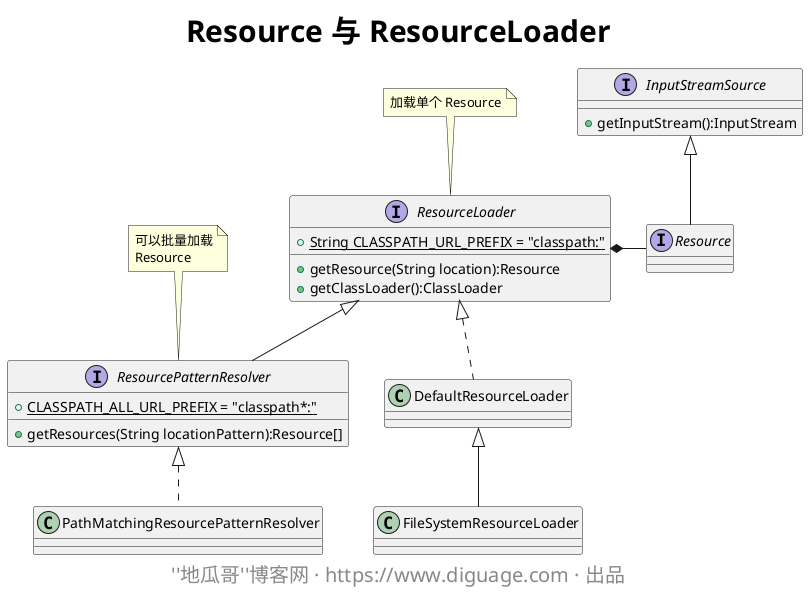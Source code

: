 @startuml

skinparam titleFontSize 30
title **Resource 与 ResourceLoader**

interface InputStreamSource {
	+ getInputStream():InputStream
}

interface Resource extends InputStreamSource

interface ResourceLoader {
	+{static} String CLASSPATH_URL_PREFIX = "classpath:"

	+ getResource(String location):Resource
	+ getClassLoader():ClassLoader
}

note top of ResourceLoader : 加载单个 Resource

class DefaultResourceLoader implements ResourceLoader
class FileSystemResourceLoader extends DefaultResourceLoader

interface ResourcePatternResolver extends ResourceLoader {
	+{static} CLASSPATH_ALL_URL_PREFIX = "classpath*:"

	+ getResources(String locationPattern):Resource[]
}

class PathMatchingResourcePatternResolver implements ResourcePatternResolver

note top of ResourcePatternResolver : 可以批量加载\nResource

ResourceLoader *- Resource

skinparam footerFontSize 20
footer ''地瓜哥''博客网 · https://www.diguage.com · 出品

@enduml